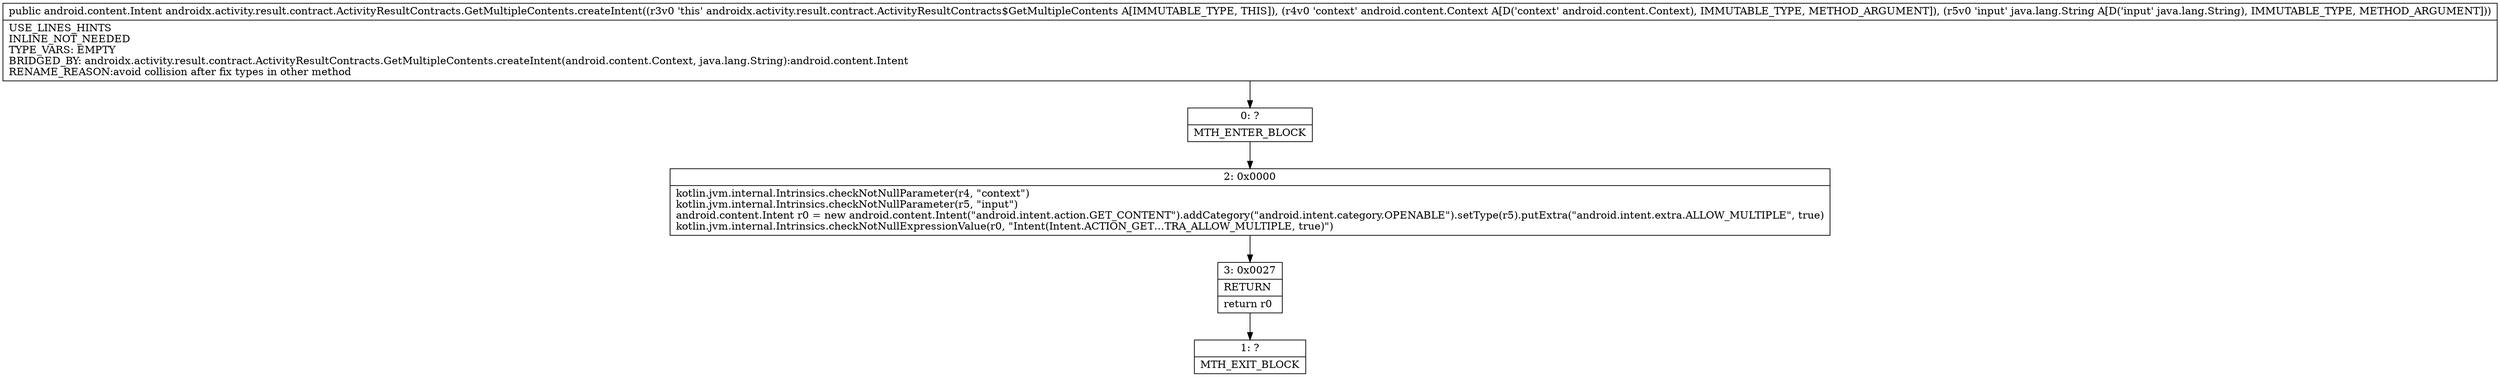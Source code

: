 digraph "CFG forandroidx.activity.result.contract.ActivityResultContracts.GetMultipleContents.createIntent(Landroid\/content\/Context;Ljava\/lang\/String;)Landroid\/content\/Intent;" {
Node_0 [shape=record,label="{0\:\ ?|MTH_ENTER_BLOCK\l}"];
Node_2 [shape=record,label="{2\:\ 0x0000|kotlin.jvm.internal.Intrinsics.checkNotNullParameter(r4, \"context\")\lkotlin.jvm.internal.Intrinsics.checkNotNullParameter(r5, \"input\")\landroid.content.Intent r0 = new android.content.Intent(\"android.intent.action.GET_CONTENT\").addCategory(\"android.intent.category.OPENABLE\").setType(r5).putExtra(\"android.intent.extra.ALLOW_MULTIPLE\", true)\lkotlin.jvm.internal.Intrinsics.checkNotNullExpressionValue(r0, \"Intent(Intent.ACTION_GET…TRA_ALLOW_MULTIPLE, true)\")\l}"];
Node_3 [shape=record,label="{3\:\ 0x0027|RETURN\l|return r0\l}"];
Node_1 [shape=record,label="{1\:\ ?|MTH_EXIT_BLOCK\l}"];
MethodNode[shape=record,label="{public android.content.Intent androidx.activity.result.contract.ActivityResultContracts.GetMultipleContents.createIntent((r3v0 'this' androidx.activity.result.contract.ActivityResultContracts$GetMultipleContents A[IMMUTABLE_TYPE, THIS]), (r4v0 'context' android.content.Context A[D('context' android.content.Context), IMMUTABLE_TYPE, METHOD_ARGUMENT]), (r5v0 'input' java.lang.String A[D('input' java.lang.String), IMMUTABLE_TYPE, METHOD_ARGUMENT]))  | USE_LINES_HINTS\lINLINE_NOT_NEEDED\lTYPE_VARS: EMPTY\lBRIDGED_BY: androidx.activity.result.contract.ActivityResultContracts.GetMultipleContents.createIntent(android.content.Context, java.lang.String):android.content.Intent\lRENAME_REASON:avoid collision after fix types in other method\l}"];
MethodNode -> Node_0;Node_0 -> Node_2;
Node_2 -> Node_3;
Node_3 -> Node_1;
}

